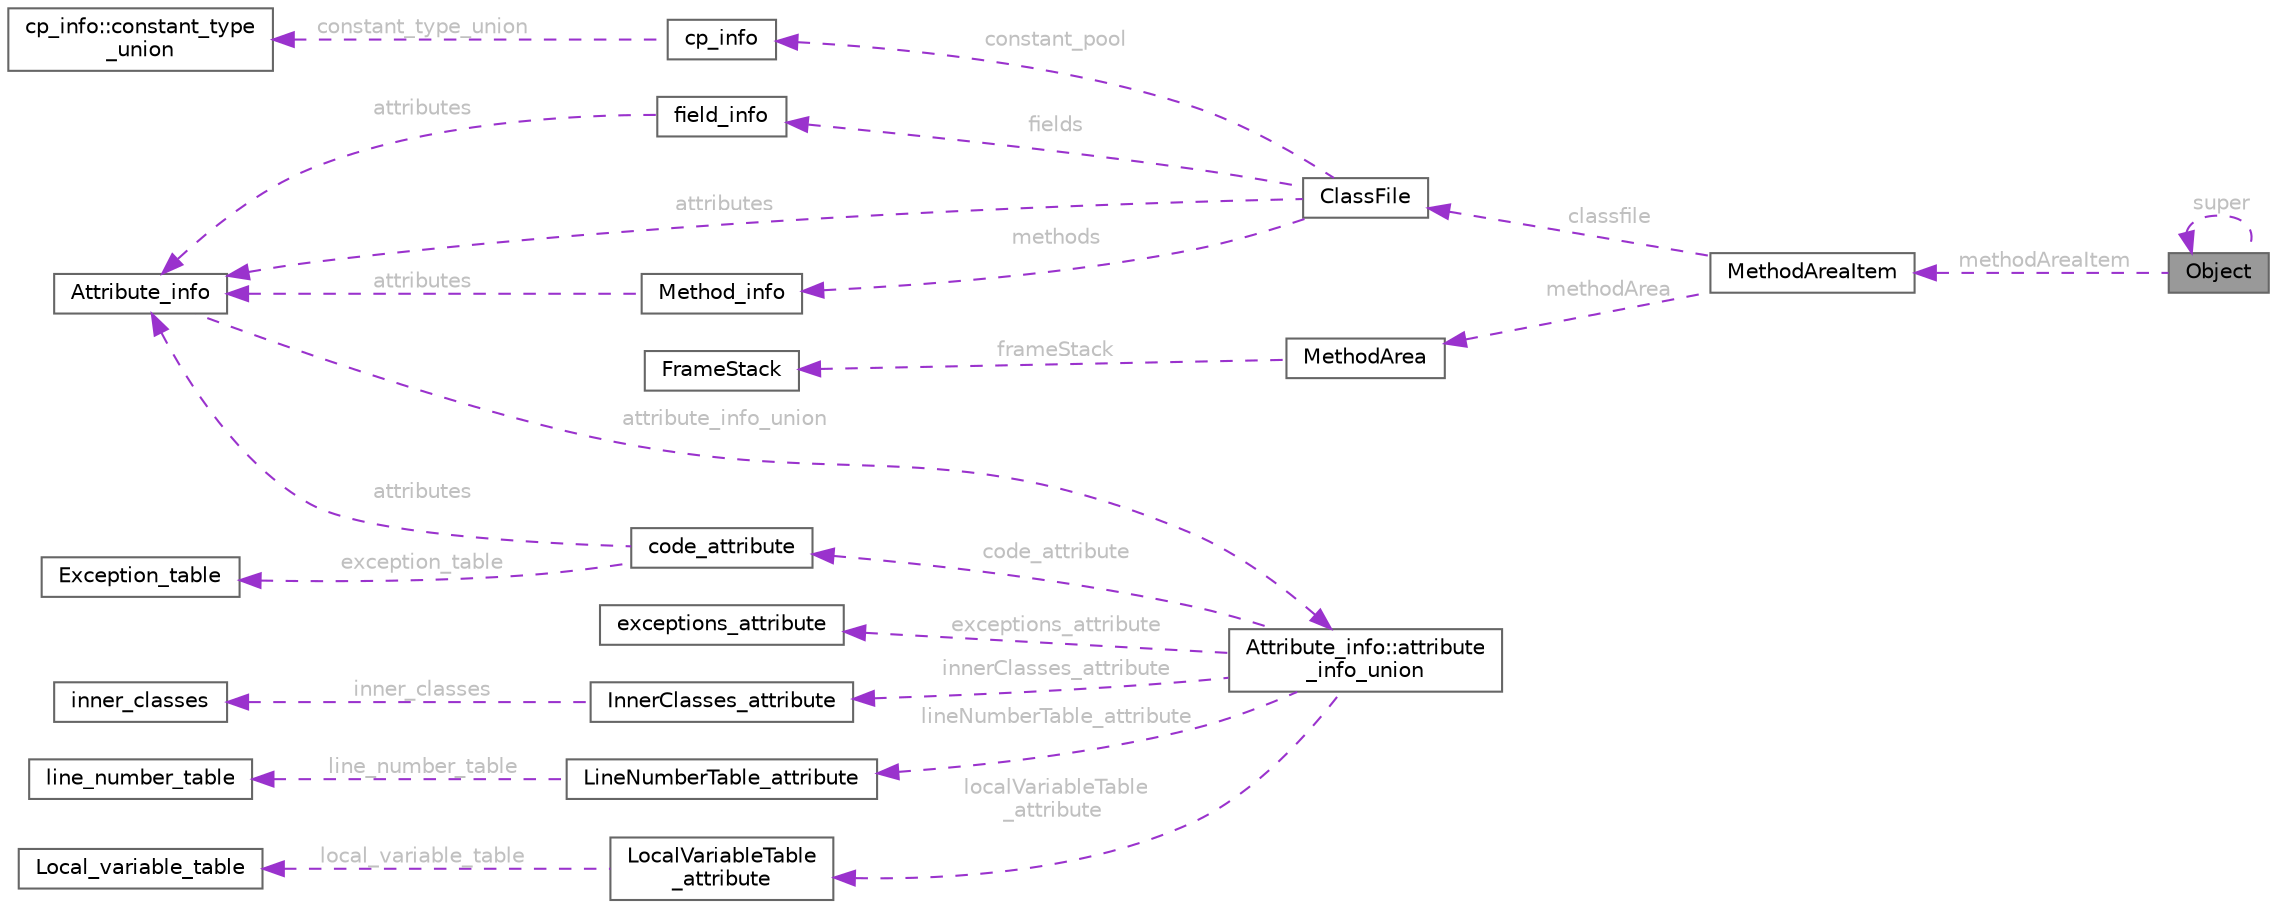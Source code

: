 digraph "Object"
{
 // LATEX_PDF_SIZE
  bgcolor="transparent";
  edge [fontname=Helvetica,fontsize=10,labelfontname=Helvetica,labelfontsize=10];
  node [fontname=Helvetica,fontsize=10,shape=box,height=0.2,width=0.4];
  rankdir="LR";
  Node1 [id="Node000001",label="Object",height=0.2,width=0.4,color="gray40", fillcolor="grey60", style="filled", fontcolor="black",tooltip="Classe que define a estrutura de um objeto no heap."];
  Node2 -> Node1 [id="edge1_Node000001_Node000002",dir="back",color="darkorchid3",style="dashed",tooltip=" ",label=" methodAreaItem",fontcolor="grey" ];
  Node2 [id="Node000002",label="MethodAreaItem",height=0.2,width=0.4,color="gray40", fillcolor="white", style="filled",URL="$classMethodAreaItem.html",tooltip="Classe que representa um item da área de métodos, contendo as informações de uma classe."];
  Node3 -> Node2 [id="edge2_Node000002_Node000003",dir="back",color="darkorchid3",style="dashed",tooltip=" ",label=" classfile",fontcolor="grey" ];
  Node3 [id="Node000003",label="ClassFile",height=0.2,width=0.4,color="gray40", fillcolor="white", style="filled",URL="$structClassFile.html",tooltip="Struct para a definição da ClassFile."];
  Node4 -> Node3 [id="edge3_Node000003_Node000004",dir="back",color="darkorchid3",style="dashed",tooltip=" ",label=" constant_pool",fontcolor="grey" ];
  Node4 [id="Node000004",label="cp_info",height=0.2,width=0.4,color="gray40", fillcolor="white", style="filled",URL="$structcp__info.html",tooltip="Struct para a definição do cp_info."];
  Node5 -> Node4 [id="edge4_Node000004_Node000005",dir="back",color="darkorchid3",style="dashed",tooltip=" ",label=" constant_type_union",fontcolor="grey" ];
  Node5 [id="Node000005",label="cp_info::constant_type\l_union",height=0.2,width=0.4,color="gray40", fillcolor="white", style="filled",URL="$unioncp__info_1_1constant__type__union.html",tooltip=" "];
  Node6 -> Node3 [id="edge5_Node000003_Node000006",dir="back",color="darkorchid3",style="dashed",tooltip=" ",label=" fields",fontcolor="grey" ];
  Node6 [id="Node000006",label="field_info",height=0.2,width=0.4,color="gray40", fillcolor="white", style="filled",URL="$structfield__info.html",tooltip="Struct para a definição do Field Info."];
  Node7 -> Node6 [id="edge6_Node000006_Node000007",dir="back",color="darkorchid3",style="dashed",tooltip=" ",label=" attributes",fontcolor="grey" ];
  Node7 [id="Node000007",label="Attribute_info",height=0.2,width=0.4,color="gray40", fillcolor="white", style="filled",URL="$structAttribute__info.html",tooltip="Struct para a definição do attribute info."];
  Node8 -> Node7 [id="edge7_Node000007_Node000008",dir="back",color="darkorchid3",style="dashed",tooltip=" ",label=" attribute_info_union",fontcolor="grey" ];
  Node8 [id="Node000008",label="Attribute_info::attribute\l_info_union",height=0.2,width=0.4,color="gray40", fillcolor="white", style="filled",URL="$unionAttribute__info_1_1attribute__info__union.html",tooltip=" "];
  Node9 -> Node8 [id="edge8_Node000008_Node000009",dir="back",color="darkorchid3",style="dashed",tooltip=" ",label=" code_attribute",fontcolor="grey" ];
  Node9 [id="Node000009",label="code_attribute",height=0.2,width=0.4,color="gray40", fillcolor="white", style="filled",URL="$structcode__attribute.html",tooltip="Struct para a definição do code attribute."];
  Node10 -> Node9 [id="edge9_Node000009_Node000010",dir="back",color="darkorchid3",style="dashed",tooltip=" ",label=" exception_table",fontcolor="grey" ];
  Node10 [id="Node000010",label="Exception_table",height=0.2,width=0.4,color="gray40", fillcolor="white", style="filled",URL="$structException__table.html",tooltip="Struct para a definição da exception table."];
  Node7 -> Node9 [id="edge10_Node000009_Node000007",dir="back",color="darkorchid3",style="dashed",tooltip=" ",label=" attributes",fontcolor="grey" ];
  Node11 -> Node8 [id="edge11_Node000008_Node000011",dir="back",color="darkorchid3",style="dashed",tooltip=" ",label=" exceptions_attribute",fontcolor="grey" ];
  Node11 [id="Node000011",label="exceptions_attribute",height=0.2,width=0.4,color="gray40", fillcolor="white", style="filled",URL="$structexceptions__attribute.html",tooltip="Struct para a definição dos exceptions attribute."];
  Node12 -> Node8 [id="edge12_Node000008_Node000012",dir="back",color="darkorchid3",style="dashed",tooltip=" ",label=" innerClasses_attribute",fontcolor="grey" ];
  Node12 [id="Node000012",label="InnerClasses_attribute",height=0.2,width=0.4,color="gray40", fillcolor="white", style="filled",URL="$structInnerClasses__attribute.html",tooltip="Struct para a definição das inner classes attribute."];
  Node13 -> Node12 [id="edge13_Node000012_Node000013",dir="back",color="darkorchid3",style="dashed",tooltip=" ",label=" inner_classes",fontcolor="grey" ];
  Node13 [id="Node000013",label="inner_classes",height=0.2,width=0.4,color="gray40", fillcolor="white", style="filled",URL="$structinner__classes.html",tooltip="Struct para a definição das inner classes."];
  Node14 -> Node8 [id="edge14_Node000008_Node000014",dir="back",color="darkorchid3",style="dashed",tooltip=" ",label=" lineNumberTable_attribute",fontcolor="grey" ];
  Node14 [id="Node000014",label="LineNumberTable_attribute",height=0.2,width=0.4,color="gray40", fillcolor="white", style="filled",URL="$structLineNumberTable__attribute.html",tooltip="Struct para a definição da line number table attribute."];
  Node15 -> Node14 [id="edge15_Node000014_Node000015",dir="back",color="darkorchid3",style="dashed",tooltip=" ",label=" line_number_table",fontcolor="grey" ];
  Node15 [id="Node000015",label="line_number_table",height=0.2,width=0.4,color="gray40", fillcolor="white", style="filled",URL="$structline__number__table.html",tooltip="Struct para a definição da line number table."];
  Node16 -> Node8 [id="edge16_Node000008_Node000016",dir="back",color="darkorchid3",style="dashed",tooltip=" ",label=" localVariableTable\l_attribute",fontcolor="grey" ];
  Node16 [id="Node000016",label="LocalVariableTable\l_attribute",height=0.2,width=0.4,color="gray40", fillcolor="white", style="filled",URL="$structLocalVariableTable__attribute.html",tooltip="Struct para a definição da local variable table attribute."];
  Node17 -> Node16 [id="edge17_Node000016_Node000017",dir="back",color="darkorchid3",style="dashed",tooltip=" ",label=" local_variable_table",fontcolor="grey" ];
  Node17 [id="Node000017",label="Local_variable_table",height=0.2,width=0.4,color="gray40", fillcolor="white", style="filled",URL="$structLocal__variable__table.html",tooltip="Struct para a definição da local variable table."];
  Node18 -> Node3 [id="edge18_Node000003_Node000018",dir="back",color="darkorchid3",style="dashed",tooltip=" ",label=" methods",fontcolor="grey" ];
  Node18 [id="Node000018",label="Method_info",height=0.2,width=0.4,color="gray40", fillcolor="white", style="filled",URL="$structMethod__info.html",tooltip="Struct para a definição do Method Info."];
  Node7 -> Node18 [id="edge19_Node000018_Node000007",dir="back",color="darkorchid3",style="dashed",tooltip=" ",label=" attributes",fontcolor="grey" ];
  Node7 -> Node3 [id="edge20_Node000003_Node000007",dir="back",color="darkorchid3",style="dashed",tooltip=" ",label=" attributes",fontcolor="grey" ];
  Node19 -> Node2 [id="edge21_Node000002_Node000019",dir="back",color="darkorchid3",style="dashed",tooltip=" ",label=" methodArea",fontcolor="grey" ];
  Node19 [id="Node000019",label="MethodArea",height=0.2,width=0.4,color="gray40", fillcolor="white", style="filled",URL="$classMethodArea.html",tooltip="Classe que representa a área de métodos, contendo as informações de todas as classes carregadas."];
  Node20 -> Node19 [id="edge22_Node000019_Node000020",dir="back",color="darkorchid3",style="dashed",tooltip=" ",label=" frameStack",fontcolor="grey" ];
  Node20 [id="Node000020",label="FrameStack",height=0.2,width=0.4,color="gray40", fillcolor="white", style="filled",URL="$classFrameStack.html",tooltip="Classe que manipula a pilha de frames."];
  Node1 -> Node1 [id="edge23_Node000001_Node000001",dir="back",color="darkorchid3",style="dashed",tooltip=" ",label=" super",fontcolor="grey" ];
}

